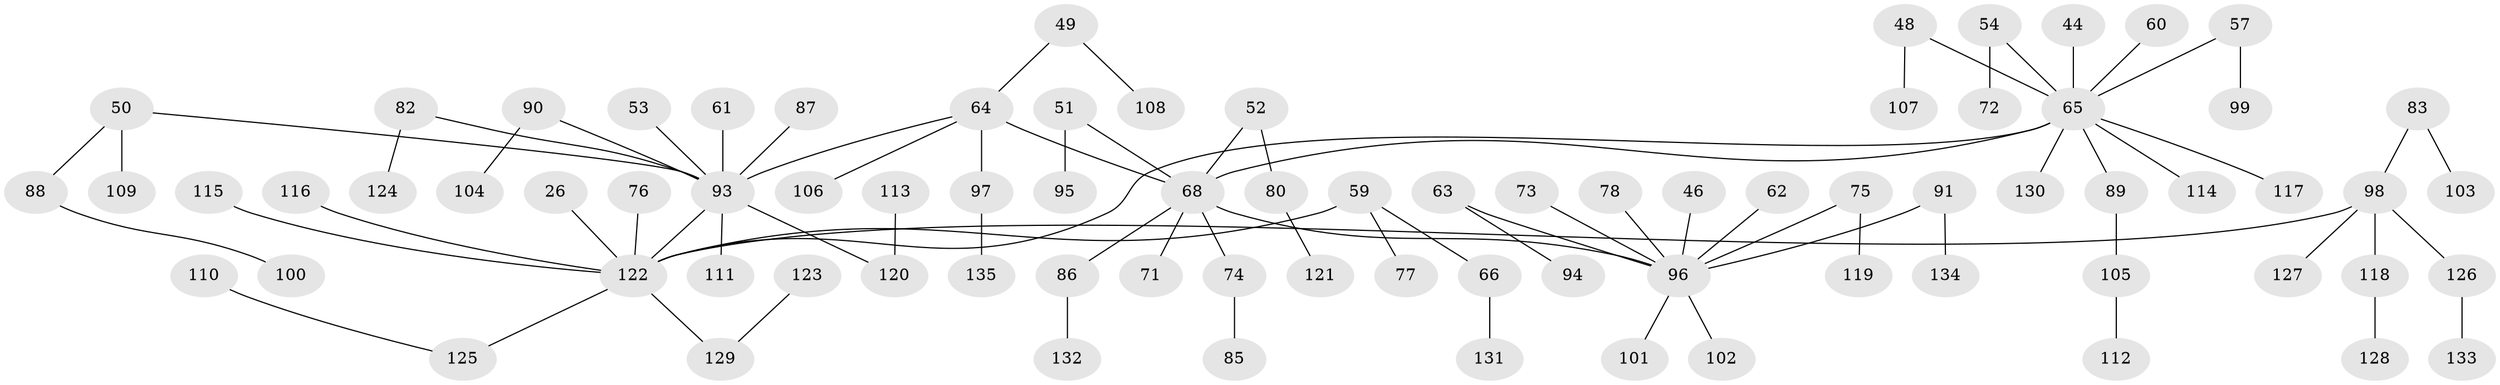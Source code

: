 // original degree distribution, {3: 0.17037037037037037, 6: 0.022222222222222223, 2: 0.24444444444444444, 5: 0.02962962962962963, 4: 0.05185185185185185, 7: 0.007407407407407408, 1: 0.4740740740740741}
// Generated by graph-tools (version 1.1) at 2025/45/03/04/25 21:45:39]
// undirected, 81 vertices, 81 edges
graph export_dot {
graph [start="1"]
  node [color=gray90,style=filled];
  26;
  44;
  46;
  48 [super="+28+35+38+39"];
  49;
  50 [super="+20+41"];
  51;
  52;
  53;
  54;
  57 [super="+12"];
  59 [super="+56"];
  60;
  61;
  62;
  63;
  64 [super="+33+47"];
  65 [super="+6+7+58+10+32+25+40+34+42"];
  66;
  68 [super="+9+14"];
  71;
  72;
  73;
  74 [super="+36"];
  75;
  76;
  77;
  78;
  80;
  82;
  83;
  85;
  86;
  87;
  88;
  89;
  90;
  91 [super="+43"];
  93 [super="+21+13+27+45"];
  94;
  95;
  96 [super="+37+30"];
  97;
  98 [super="+81"];
  99;
  100;
  101;
  102;
  103;
  104;
  105;
  106;
  107;
  108;
  109;
  110;
  111;
  112;
  113;
  114;
  115;
  116;
  117;
  118;
  119;
  120 [super="+55"];
  121;
  122 [super="+17+19+70"];
  123;
  124;
  125 [super="+84"];
  126;
  127;
  128;
  129 [super="+92"];
  130;
  131;
  132;
  133;
  134;
  135;
  26 -- 122;
  44 -- 65;
  46 -- 96;
  48 -- 107;
  48 -- 65;
  49 -- 108;
  49 -- 64;
  50 -- 93;
  50 -- 88;
  50 -- 109;
  51 -- 95;
  51 -- 68;
  52 -- 80;
  52 -- 68;
  53 -- 93;
  54 -- 72;
  54 -- 65;
  57 -- 99;
  57 -- 65;
  59 -- 66;
  59 -- 122 [weight=2];
  59 -- 77;
  60 -- 65;
  61 -- 93;
  62 -- 96;
  63 -- 94;
  63 -- 96;
  64 -- 106;
  64 -- 97;
  64 -- 68;
  64 -- 93;
  65 -- 130;
  65 -- 89;
  65 -- 114;
  65 -- 122;
  65 -- 117;
  65 -- 68;
  66 -- 131;
  68 -- 71;
  68 -- 86;
  68 -- 74;
  68 -- 96;
  73 -- 96;
  74 -- 85;
  75 -- 119;
  75 -- 96;
  76 -- 122;
  78 -- 96;
  80 -- 121;
  82 -- 124;
  82 -- 93;
  83 -- 103;
  83 -- 98;
  86 -- 132;
  87 -- 93;
  88 -- 100;
  89 -- 105;
  90 -- 104;
  90 -- 93;
  91 -- 134;
  91 -- 96;
  93 -- 122;
  93 -- 111;
  93 -- 120;
  96 -- 101;
  96 -- 102;
  97 -- 135;
  98 -- 118;
  98 -- 126;
  98 -- 122;
  98 -- 127;
  105 -- 112;
  110 -- 125;
  113 -- 120;
  115 -- 122;
  116 -- 122;
  118 -- 128;
  122 -- 125;
  122 -- 129;
  123 -- 129;
  126 -- 133;
}
